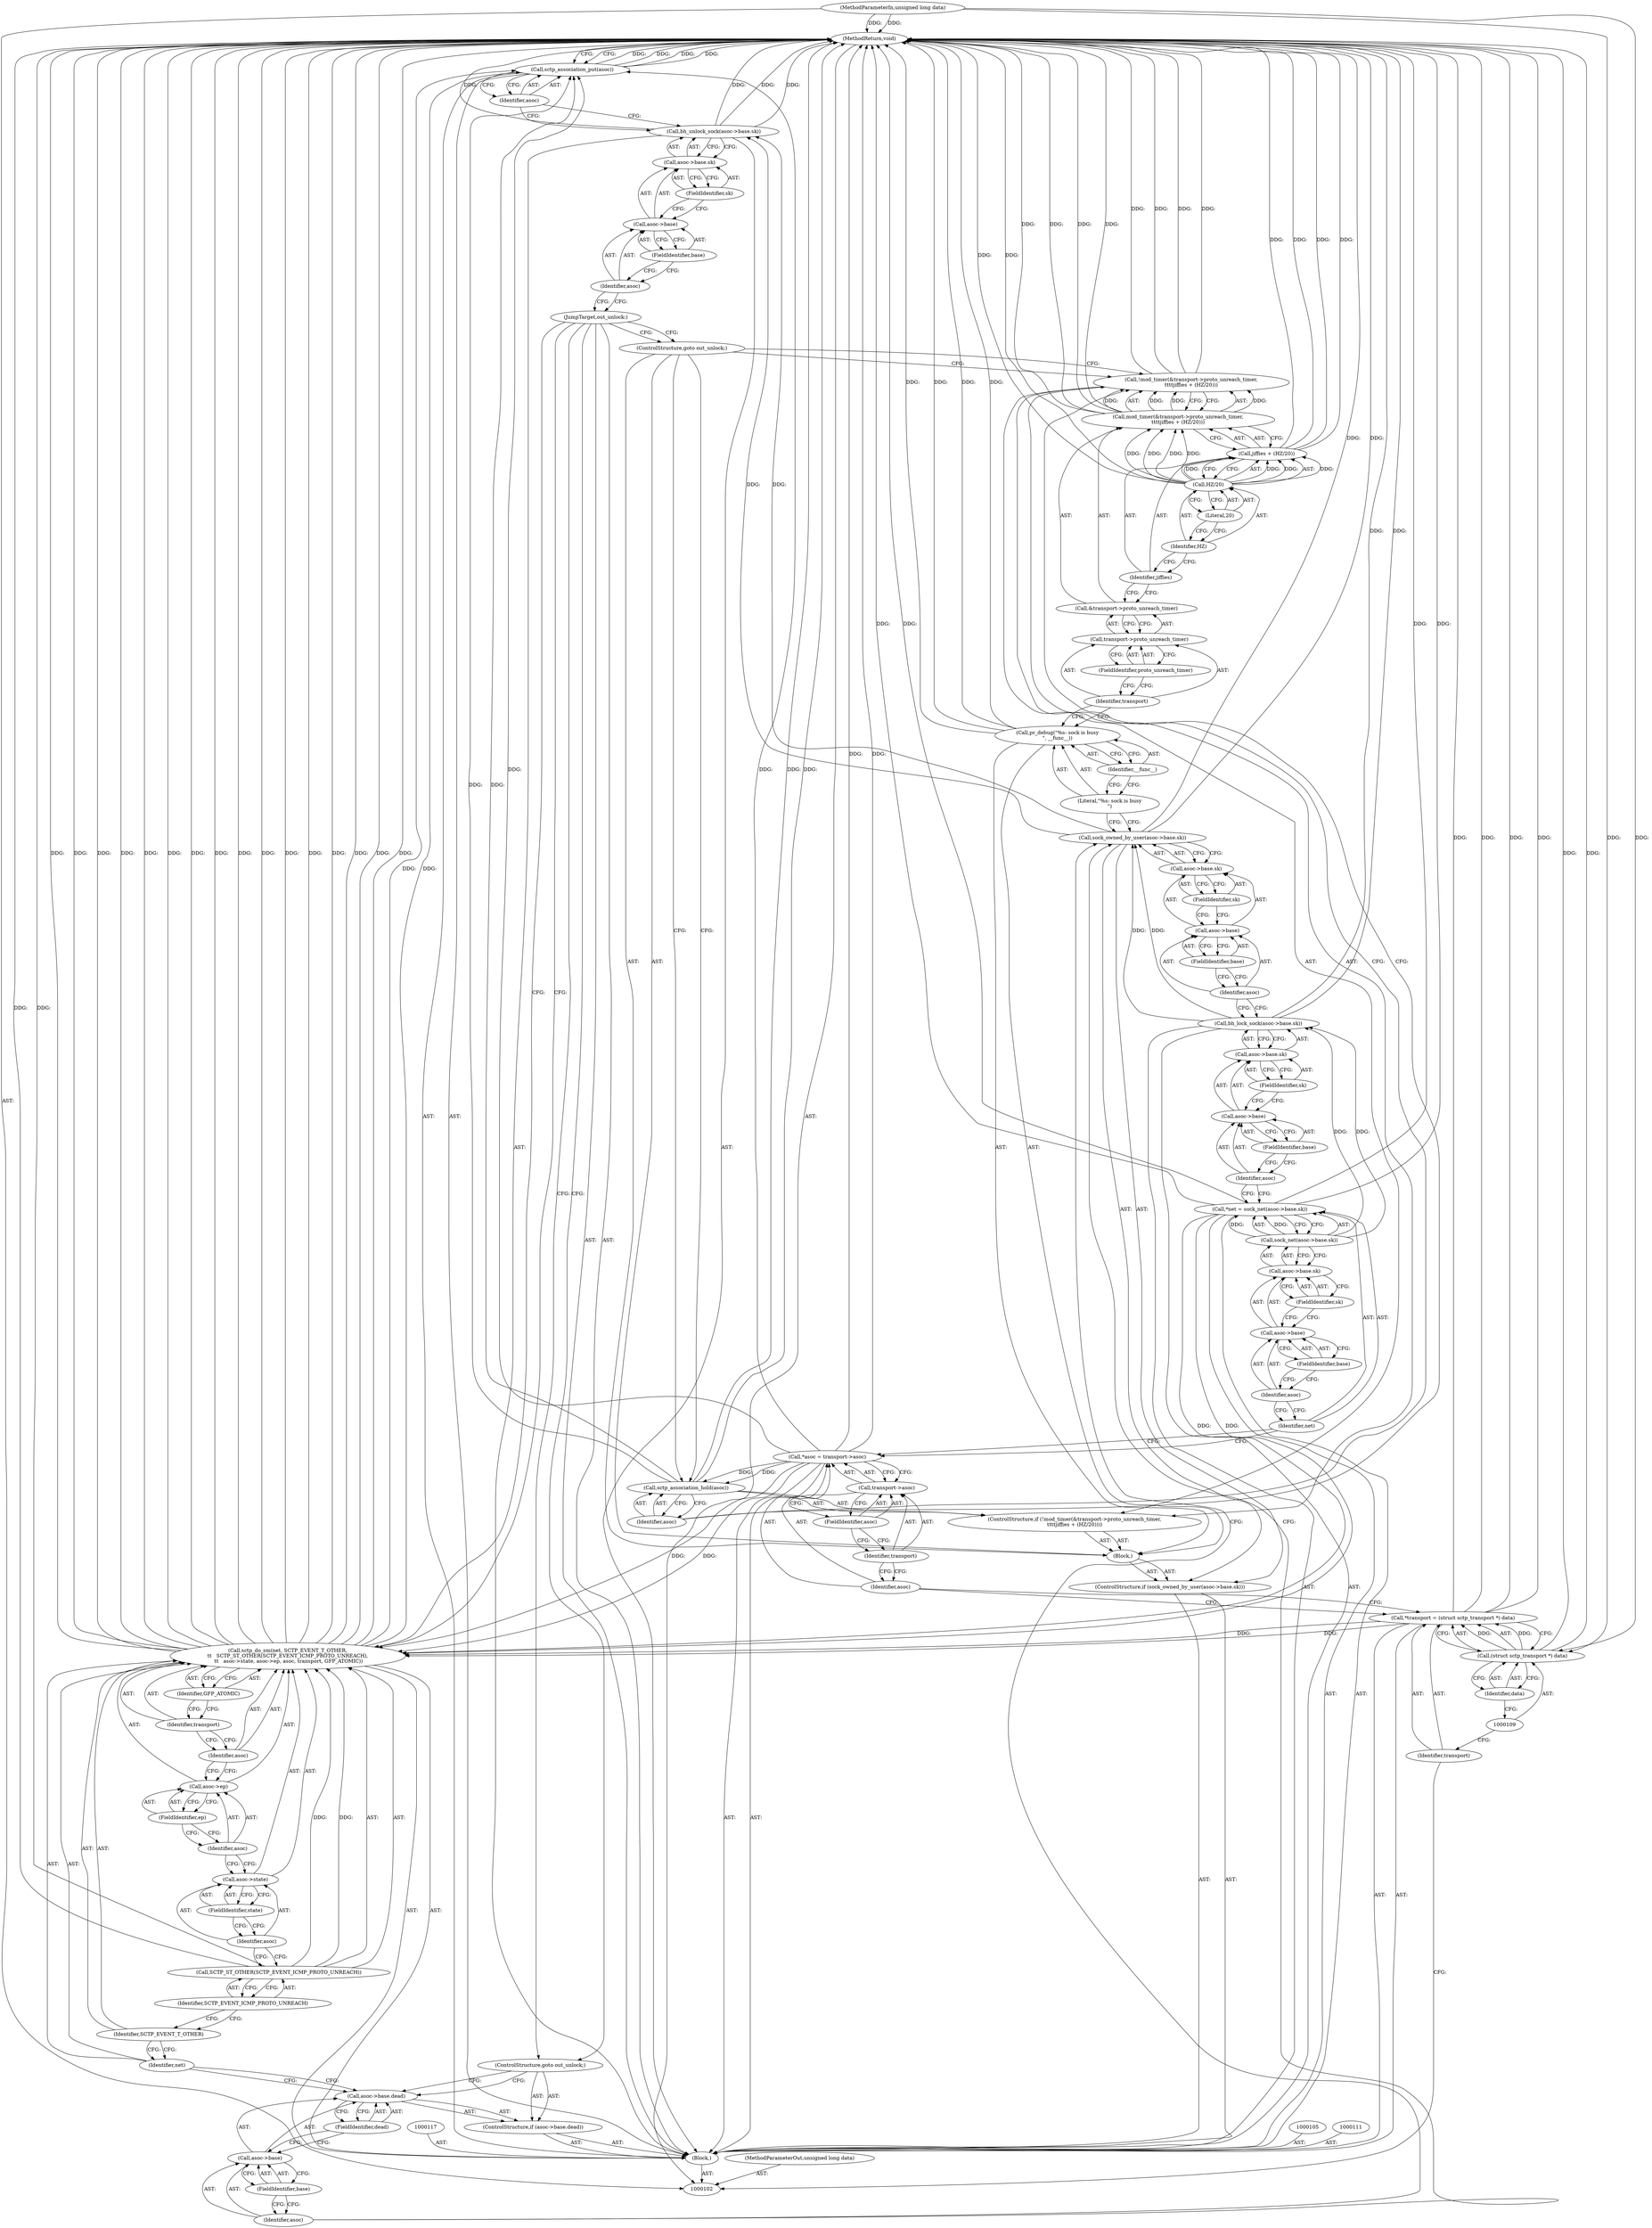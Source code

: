 digraph "1_linux_635682a14427d241bab7bbdeebb48a7d7b91638e_0" {
"1000188" [label="(MethodReturn,void)"];
"1000103" [label="(MethodParameterIn,unsigned long data)"];
"1000285" [label="(MethodParameterOut,unsigned long data)"];
"1000146" [label="(Call,&transport->proto_unreach_timer)"];
"1000147" [label="(Call,transport->proto_unreach_timer)"];
"1000148" [label="(Identifier,transport)"];
"1000143" [label="(ControlStructure,if (!mod_timer(&transport->proto_unreach_timer,\n\t\t\t\tjiffies + (HZ/20))))"];
"1000149" [label="(FieldIdentifier,proto_unreach_timer)"];
"1000144" [label="(Call,!mod_timer(&transport->proto_unreach_timer,\n\t\t\t\tjiffies + (HZ/20)))"];
"1000145" [label="(Call,mod_timer(&transport->proto_unreach_timer,\n\t\t\t\tjiffies + (HZ/20)))"];
"1000152" [label="(Call,HZ/20)"];
"1000153" [label="(Identifier,HZ)"];
"1000154" [label="(Literal,20)"];
"1000150" [label="(Call,jiffies + (HZ/20))"];
"1000151" [label="(Identifier,jiffies)"];
"1000156" [label="(Identifier,asoc)"];
"1000155" [label="(Call,sctp_association_hold(asoc))"];
"1000157" [label="(ControlStructure,goto out_unlock;)"];
"1000104" [label="(Block,)"];
"1000158" [label="(ControlStructure,if (asoc->base.dead))"];
"1000162" [label="(FieldIdentifier,base)"];
"1000163" [label="(FieldIdentifier,dead)"];
"1000159" [label="(Call,asoc->base.dead)"];
"1000160" [label="(Call,asoc->base)"];
"1000161" [label="(Identifier,asoc)"];
"1000164" [label="(ControlStructure,goto out_unlock;)"];
"1000165" [label="(Call,sctp_do_sm(net, SCTP_EVENT_T_OTHER,\n\t\t   SCTP_ST_OTHER(SCTP_EVENT_ICMP_PROTO_UNREACH),\n \t\t   asoc->state, asoc->ep, asoc, transport, GFP_ATOMIC))"];
"1000166" [label="(Identifier,net)"];
"1000167" [label="(Identifier,SCTP_EVENT_T_OTHER)"];
"1000169" [label="(Identifier,SCTP_EVENT_ICMP_PROTO_UNREACH)"];
"1000168" [label="(Call,SCTP_ST_OTHER(SCTP_EVENT_ICMP_PROTO_UNREACH))"];
"1000172" [label="(FieldIdentifier,state)"];
"1000173" [label="(Call,asoc->ep)"];
"1000174" [label="(Identifier,asoc)"];
"1000175" [label="(FieldIdentifier,ep)"];
"1000176" [label="(Identifier,asoc)"];
"1000177" [label="(Identifier,transport)"];
"1000178" [label="(Identifier,GFP_ATOMIC)"];
"1000170" [label="(Call,asoc->state)"];
"1000171" [label="(Identifier,asoc)"];
"1000179" [label="(JumpTarget,out_unlock:)"];
"1000180" [label="(Call,bh_unlock_sock(asoc->base.sk))"];
"1000181" [label="(Call,asoc->base.sk)"];
"1000182" [label="(Call,asoc->base)"];
"1000183" [label="(Identifier,asoc)"];
"1000184" [label="(FieldIdentifier,base)"];
"1000185" [label="(FieldIdentifier,sk)"];
"1000106" [label="(Call,*transport = (struct sctp_transport *) data)"];
"1000107" [label="(Identifier,transport)"];
"1000108" [label="(Call,(struct sctp_transport *) data)"];
"1000110" [label="(Identifier,data)"];
"1000186" [label="(Call,sctp_association_put(asoc))"];
"1000187" [label="(Identifier,asoc)"];
"1000112" [label="(Call,*asoc = transport->asoc)"];
"1000113" [label="(Identifier,asoc)"];
"1000114" [label="(Call,transport->asoc)"];
"1000115" [label="(Identifier,transport)"];
"1000116" [label="(FieldIdentifier,asoc)"];
"1000118" [label="(Call,*net = sock_net(asoc->base.sk))"];
"1000119" [label="(Identifier,net)"];
"1000120" [label="(Call,sock_net(asoc->base.sk))"];
"1000121" [label="(Call,asoc->base.sk)"];
"1000122" [label="(Call,asoc->base)"];
"1000123" [label="(Identifier,asoc)"];
"1000124" [label="(FieldIdentifier,base)"];
"1000125" [label="(FieldIdentifier,sk)"];
"1000126" [label="(Call,bh_lock_sock(asoc->base.sk))"];
"1000127" [label="(Call,asoc->base.sk)"];
"1000128" [label="(Call,asoc->base)"];
"1000129" [label="(Identifier,asoc)"];
"1000130" [label="(FieldIdentifier,base)"];
"1000131" [label="(FieldIdentifier,sk)"];
"1000132" [label="(ControlStructure,if (sock_owned_by_user(asoc->base.sk)))"];
"1000134" [label="(Call,asoc->base.sk)"];
"1000135" [label="(Call,asoc->base)"];
"1000136" [label="(Identifier,asoc)"];
"1000137" [label="(FieldIdentifier,base)"];
"1000138" [label="(FieldIdentifier,sk)"];
"1000139" [label="(Block,)"];
"1000133" [label="(Call,sock_owned_by_user(asoc->base.sk))"];
"1000141" [label="(Literal,\"%s: sock is busy\n\")"];
"1000140" [label="(Call,pr_debug(\"%s: sock is busy\n\", __func__))"];
"1000142" [label="(Identifier,__func__)"];
"1000188" -> "1000102"  [label="AST: "];
"1000188" -> "1000186"  [label="CFG: "];
"1000165" -> "1000188"  [label="DDG: "];
"1000165" -> "1000188"  [label="DDG: "];
"1000165" -> "1000188"  [label="DDG: "];
"1000165" -> "1000188"  [label="DDG: "];
"1000165" -> "1000188"  [label="DDG: "];
"1000165" -> "1000188"  [label="DDG: "];
"1000165" -> "1000188"  [label="DDG: "];
"1000165" -> "1000188"  [label="DDG: "];
"1000106" -> "1000188"  [label="DDG: "];
"1000106" -> "1000188"  [label="DDG: "];
"1000168" -> "1000188"  [label="DDG: "];
"1000112" -> "1000188"  [label="DDG: "];
"1000180" -> "1000188"  [label="DDG: "];
"1000180" -> "1000188"  [label="DDG: "];
"1000152" -> "1000188"  [label="DDG: "];
"1000144" -> "1000188"  [label="DDG: "];
"1000144" -> "1000188"  [label="DDG: "];
"1000118" -> "1000188"  [label="DDG: "];
"1000118" -> "1000188"  [label="DDG: "];
"1000145" -> "1000188"  [label="DDG: "];
"1000145" -> "1000188"  [label="DDG: "];
"1000186" -> "1000188"  [label="DDG: "];
"1000186" -> "1000188"  [label="DDG: "];
"1000126" -> "1000188"  [label="DDG: "];
"1000140" -> "1000188"  [label="DDG: "];
"1000140" -> "1000188"  [label="DDG: "];
"1000150" -> "1000188"  [label="DDG: "];
"1000150" -> "1000188"  [label="DDG: "];
"1000155" -> "1000188"  [label="DDG: "];
"1000103" -> "1000188"  [label="DDG: "];
"1000133" -> "1000188"  [label="DDG: "];
"1000108" -> "1000188"  [label="DDG: "];
"1000103" -> "1000102"  [label="AST: "];
"1000103" -> "1000188"  [label="DDG: "];
"1000103" -> "1000108"  [label="DDG: "];
"1000285" -> "1000102"  [label="AST: "];
"1000146" -> "1000145"  [label="AST: "];
"1000146" -> "1000147"  [label="CFG: "];
"1000147" -> "1000146"  [label="AST: "];
"1000151" -> "1000146"  [label="CFG: "];
"1000147" -> "1000146"  [label="AST: "];
"1000147" -> "1000149"  [label="CFG: "];
"1000148" -> "1000147"  [label="AST: "];
"1000149" -> "1000147"  [label="AST: "];
"1000146" -> "1000147"  [label="CFG: "];
"1000148" -> "1000147"  [label="AST: "];
"1000148" -> "1000140"  [label="CFG: "];
"1000149" -> "1000148"  [label="CFG: "];
"1000143" -> "1000139"  [label="AST: "];
"1000144" -> "1000143"  [label="AST: "];
"1000155" -> "1000143"  [label="AST: "];
"1000149" -> "1000147"  [label="AST: "];
"1000149" -> "1000148"  [label="CFG: "];
"1000147" -> "1000149"  [label="CFG: "];
"1000144" -> "1000143"  [label="AST: "];
"1000144" -> "1000145"  [label="CFG: "];
"1000145" -> "1000144"  [label="AST: "];
"1000156" -> "1000144"  [label="CFG: "];
"1000157" -> "1000144"  [label="CFG: "];
"1000144" -> "1000188"  [label="DDG: "];
"1000144" -> "1000188"  [label="DDG: "];
"1000145" -> "1000144"  [label="DDG: "];
"1000145" -> "1000144"  [label="DDG: "];
"1000145" -> "1000144"  [label="AST: "];
"1000145" -> "1000150"  [label="CFG: "];
"1000146" -> "1000145"  [label="AST: "];
"1000150" -> "1000145"  [label="AST: "];
"1000144" -> "1000145"  [label="CFG: "];
"1000145" -> "1000188"  [label="DDG: "];
"1000145" -> "1000188"  [label="DDG: "];
"1000145" -> "1000144"  [label="DDG: "];
"1000145" -> "1000144"  [label="DDG: "];
"1000152" -> "1000145"  [label="DDG: "];
"1000152" -> "1000145"  [label="DDG: "];
"1000152" -> "1000150"  [label="AST: "];
"1000152" -> "1000154"  [label="CFG: "];
"1000153" -> "1000152"  [label="AST: "];
"1000154" -> "1000152"  [label="AST: "];
"1000150" -> "1000152"  [label="CFG: "];
"1000152" -> "1000188"  [label="DDG: "];
"1000152" -> "1000145"  [label="DDG: "];
"1000152" -> "1000145"  [label="DDG: "];
"1000152" -> "1000150"  [label="DDG: "];
"1000152" -> "1000150"  [label="DDG: "];
"1000153" -> "1000152"  [label="AST: "];
"1000153" -> "1000151"  [label="CFG: "];
"1000154" -> "1000153"  [label="CFG: "];
"1000154" -> "1000152"  [label="AST: "];
"1000154" -> "1000153"  [label="CFG: "];
"1000152" -> "1000154"  [label="CFG: "];
"1000150" -> "1000145"  [label="AST: "];
"1000150" -> "1000152"  [label="CFG: "];
"1000151" -> "1000150"  [label="AST: "];
"1000152" -> "1000150"  [label="AST: "];
"1000145" -> "1000150"  [label="CFG: "];
"1000150" -> "1000188"  [label="DDG: "];
"1000150" -> "1000188"  [label="DDG: "];
"1000152" -> "1000150"  [label="DDG: "];
"1000152" -> "1000150"  [label="DDG: "];
"1000151" -> "1000150"  [label="AST: "];
"1000151" -> "1000146"  [label="CFG: "];
"1000153" -> "1000151"  [label="CFG: "];
"1000156" -> "1000155"  [label="AST: "];
"1000156" -> "1000144"  [label="CFG: "];
"1000155" -> "1000156"  [label="CFG: "];
"1000155" -> "1000143"  [label="AST: "];
"1000155" -> "1000156"  [label="CFG: "];
"1000156" -> "1000155"  [label="AST: "];
"1000157" -> "1000155"  [label="CFG: "];
"1000155" -> "1000188"  [label="DDG: "];
"1000112" -> "1000155"  [label="DDG: "];
"1000155" -> "1000186"  [label="DDG: "];
"1000157" -> "1000139"  [label="AST: "];
"1000157" -> "1000155"  [label="CFG: "];
"1000157" -> "1000144"  [label="CFG: "];
"1000179" -> "1000157"  [label="CFG: "];
"1000104" -> "1000102"  [label="AST: "];
"1000105" -> "1000104"  [label="AST: "];
"1000106" -> "1000104"  [label="AST: "];
"1000111" -> "1000104"  [label="AST: "];
"1000112" -> "1000104"  [label="AST: "];
"1000117" -> "1000104"  [label="AST: "];
"1000118" -> "1000104"  [label="AST: "];
"1000126" -> "1000104"  [label="AST: "];
"1000132" -> "1000104"  [label="AST: "];
"1000158" -> "1000104"  [label="AST: "];
"1000165" -> "1000104"  [label="AST: "];
"1000179" -> "1000104"  [label="AST: "];
"1000180" -> "1000104"  [label="AST: "];
"1000186" -> "1000104"  [label="AST: "];
"1000158" -> "1000104"  [label="AST: "];
"1000159" -> "1000158"  [label="AST: "];
"1000164" -> "1000158"  [label="AST: "];
"1000162" -> "1000160"  [label="AST: "];
"1000162" -> "1000161"  [label="CFG: "];
"1000160" -> "1000162"  [label="CFG: "];
"1000163" -> "1000159"  [label="AST: "];
"1000163" -> "1000160"  [label="CFG: "];
"1000159" -> "1000163"  [label="CFG: "];
"1000159" -> "1000158"  [label="AST: "];
"1000159" -> "1000163"  [label="CFG: "];
"1000160" -> "1000159"  [label="AST: "];
"1000163" -> "1000159"  [label="AST: "];
"1000164" -> "1000159"  [label="CFG: "];
"1000166" -> "1000159"  [label="CFG: "];
"1000160" -> "1000159"  [label="AST: "];
"1000160" -> "1000162"  [label="CFG: "];
"1000161" -> "1000160"  [label="AST: "];
"1000162" -> "1000160"  [label="AST: "];
"1000163" -> "1000160"  [label="CFG: "];
"1000161" -> "1000160"  [label="AST: "];
"1000161" -> "1000133"  [label="CFG: "];
"1000162" -> "1000161"  [label="CFG: "];
"1000164" -> "1000158"  [label="AST: "];
"1000164" -> "1000159"  [label="CFG: "];
"1000179" -> "1000164"  [label="CFG: "];
"1000165" -> "1000104"  [label="AST: "];
"1000165" -> "1000178"  [label="CFG: "];
"1000166" -> "1000165"  [label="AST: "];
"1000167" -> "1000165"  [label="AST: "];
"1000168" -> "1000165"  [label="AST: "];
"1000170" -> "1000165"  [label="AST: "];
"1000173" -> "1000165"  [label="AST: "];
"1000176" -> "1000165"  [label="AST: "];
"1000177" -> "1000165"  [label="AST: "];
"1000178" -> "1000165"  [label="AST: "];
"1000179" -> "1000165"  [label="CFG: "];
"1000165" -> "1000188"  [label="DDG: "];
"1000165" -> "1000188"  [label="DDG: "];
"1000165" -> "1000188"  [label="DDG: "];
"1000165" -> "1000188"  [label="DDG: "];
"1000165" -> "1000188"  [label="DDG: "];
"1000165" -> "1000188"  [label="DDG: "];
"1000165" -> "1000188"  [label="DDG: "];
"1000165" -> "1000188"  [label="DDG: "];
"1000118" -> "1000165"  [label="DDG: "];
"1000168" -> "1000165"  [label="DDG: "];
"1000112" -> "1000165"  [label="DDG: "];
"1000106" -> "1000165"  [label="DDG: "];
"1000165" -> "1000186"  [label="DDG: "];
"1000166" -> "1000165"  [label="AST: "];
"1000166" -> "1000159"  [label="CFG: "];
"1000167" -> "1000166"  [label="CFG: "];
"1000167" -> "1000165"  [label="AST: "];
"1000167" -> "1000166"  [label="CFG: "];
"1000169" -> "1000167"  [label="CFG: "];
"1000169" -> "1000168"  [label="AST: "];
"1000169" -> "1000167"  [label="CFG: "];
"1000168" -> "1000169"  [label="CFG: "];
"1000168" -> "1000165"  [label="AST: "];
"1000168" -> "1000169"  [label="CFG: "];
"1000169" -> "1000168"  [label="AST: "];
"1000171" -> "1000168"  [label="CFG: "];
"1000168" -> "1000188"  [label="DDG: "];
"1000168" -> "1000165"  [label="DDG: "];
"1000172" -> "1000170"  [label="AST: "];
"1000172" -> "1000171"  [label="CFG: "];
"1000170" -> "1000172"  [label="CFG: "];
"1000173" -> "1000165"  [label="AST: "];
"1000173" -> "1000175"  [label="CFG: "];
"1000174" -> "1000173"  [label="AST: "];
"1000175" -> "1000173"  [label="AST: "];
"1000176" -> "1000173"  [label="CFG: "];
"1000174" -> "1000173"  [label="AST: "];
"1000174" -> "1000170"  [label="CFG: "];
"1000175" -> "1000174"  [label="CFG: "];
"1000175" -> "1000173"  [label="AST: "];
"1000175" -> "1000174"  [label="CFG: "];
"1000173" -> "1000175"  [label="CFG: "];
"1000176" -> "1000165"  [label="AST: "];
"1000176" -> "1000173"  [label="CFG: "];
"1000177" -> "1000176"  [label="CFG: "];
"1000177" -> "1000165"  [label="AST: "];
"1000177" -> "1000176"  [label="CFG: "];
"1000178" -> "1000177"  [label="CFG: "];
"1000178" -> "1000165"  [label="AST: "];
"1000178" -> "1000177"  [label="CFG: "];
"1000165" -> "1000178"  [label="CFG: "];
"1000170" -> "1000165"  [label="AST: "];
"1000170" -> "1000172"  [label="CFG: "];
"1000171" -> "1000170"  [label="AST: "];
"1000172" -> "1000170"  [label="AST: "];
"1000174" -> "1000170"  [label="CFG: "];
"1000171" -> "1000170"  [label="AST: "];
"1000171" -> "1000168"  [label="CFG: "];
"1000172" -> "1000171"  [label="CFG: "];
"1000179" -> "1000104"  [label="AST: "];
"1000179" -> "1000165"  [label="CFG: "];
"1000179" -> "1000157"  [label="CFG: "];
"1000179" -> "1000164"  [label="CFG: "];
"1000183" -> "1000179"  [label="CFG: "];
"1000180" -> "1000104"  [label="AST: "];
"1000180" -> "1000181"  [label="CFG: "];
"1000181" -> "1000180"  [label="AST: "];
"1000187" -> "1000180"  [label="CFG: "];
"1000180" -> "1000188"  [label="DDG: "];
"1000180" -> "1000188"  [label="DDG: "];
"1000133" -> "1000180"  [label="DDG: "];
"1000181" -> "1000180"  [label="AST: "];
"1000181" -> "1000185"  [label="CFG: "];
"1000182" -> "1000181"  [label="AST: "];
"1000185" -> "1000181"  [label="AST: "];
"1000180" -> "1000181"  [label="CFG: "];
"1000182" -> "1000181"  [label="AST: "];
"1000182" -> "1000184"  [label="CFG: "];
"1000183" -> "1000182"  [label="AST: "];
"1000184" -> "1000182"  [label="AST: "];
"1000185" -> "1000182"  [label="CFG: "];
"1000183" -> "1000182"  [label="AST: "];
"1000183" -> "1000179"  [label="CFG: "];
"1000184" -> "1000183"  [label="CFG: "];
"1000184" -> "1000182"  [label="AST: "];
"1000184" -> "1000183"  [label="CFG: "];
"1000182" -> "1000184"  [label="CFG: "];
"1000185" -> "1000181"  [label="AST: "];
"1000185" -> "1000182"  [label="CFG: "];
"1000181" -> "1000185"  [label="CFG: "];
"1000106" -> "1000104"  [label="AST: "];
"1000106" -> "1000108"  [label="CFG: "];
"1000107" -> "1000106"  [label="AST: "];
"1000108" -> "1000106"  [label="AST: "];
"1000113" -> "1000106"  [label="CFG: "];
"1000106" -> "1000188"  [label="DDG: "];
"1000106" -> "1000188"  [label="DDG: "];
"1000108" -> "1000106"  [label="DDG: "];
"1000106" -> "1000165"  [label="DDG: "];
"1000107" -> "1000106"  [label="AST: "];
"1000107" -> "1000102"  [label="CFG: "];
"1000109" -> "1000107"  [label="CFG: "];
"1000108" -> "1000106"  [label="AST: "];
"1000108" -> "1000110"  [label="CFG: "];
"1000109" -> "1000108"  [label="AST: "];
"1000110" -> "1000108"  [label="AST: "];
"1000106" -> "1000108"  [label="CFG: "];
"1000108" -> "1000188"  [label="DDG: "];
"1000108" -> "1000106"  [label="DDG: "];
"1000103" -> "1000108"  [label="DDG: "];
"1000110" -> "1000108"  [label="AST: "];
"1000110" -> "1000109"  [label="CFG: "];
"1000108" -> "1000110"  [label="CFG: "];
"1000186" -> "1000104"  [label="AST: "];
"1000186" -> "1000187"  [label="CFG: "];
"1000187" -> "1000186"  [label="AST: "];
"1000188" -> "1000186"  [label="CFG: "];
"1000186" -> "1000188"  [label="DDG: "];
"1000186" -> "1000188"  [label="DDG: "];
"1000165" -> "1000186"  [label="DDG: "];
"1000112" -> "1000186"  [label="DDG: "];
"1000155" -> "1000186"  [label="DDG: "];
"1000187" -> "1000186"  [label="AST: "];
"1000187" -> "1000180"  [label="CFG: "];
"1000186" -> "1000187"  [label="CFG: "];
"1000112" -> "1000104"  [label="AST: "];
"1000112" -> "1000114"  [label="CFG: "];
"1000113" -> "1000112"  [label="AST: "];
"1000114" -> "1000112"  [label="AST: "];
"1000119" -> "1000112"  [label="CFG: "];
"1000112" -> "1000188"  [label="DDG: "];
"1000112" -> "1000155"  [label="DDG: "];
"1000112" -> "1000165"  [label="DDG: "];
"1000112" -> "1000186"  [label="DDG: "];
"1000113" -> "1000112"  [label="AST: "];
"1000113" -> "1000106"  [label="CFG: "];
"1000115" -> "1000113"  [label="CFG: "];
"1000114" -> "1000112"  [label="AST: "];
"1000114" -> "1000116"  [label="CFG: "];
"1000115" -> "1000114"  [label="AST: "];
"1000116" -> "1000114"  [label="AST: "];
"1000112" -> "1000114"  [label="CFG: "];
"1000115" -> "1000114"  [label="AST: "];
"1000115" -> "1000113"  [label="CFG: "];
"1000116" -> "1000115"  [label="CFG: "];
"1000116" -> "1000114"  [label="AST: "];
"1000116" -> "1000115"  [label="CFG: "];
"1000114" -> "1000116"  [label="CFG: "];
"1000118" -> "1000104"  [label="AST: "];
"1000118" -> "1000120"  [label="CFG: "];
"1000119" -> "1000118"  [label="AST: "];
"1000120" -> "1000118"  [label="AST: "];
"1000129" -> "1000118"  [label="CFG: "];
"1000118" -> "1000188"  [label="DDG: "];
"1000118" -> "1000188"  [label="DDG: "];
"1000120" -> "1000118"  [label="DDG: "];
"1000118" -> "1000165"  [label="DDG: "];
"1000119" -> "1000118"  [label="AST: "];
"1000119" -> "1000112"  [label="CFG: "];
"1000123" -> "1000119"  [label="CFG: "];
"1000120" -> "1000118"  [label="AST: "];
"1000120" -> "1000121"  [label="CFG: "];
"1000121" -> "1000120"  [label="AST: "];
"1000118" -> "1000120"  [label="CFG: "];
"1000120" -> "1000118"  [label="DDG: "];
"1000120" -> "1000126"  [label="DDG: "];
"1000121" -> "1000120"  [label="AST: "];
"1000121" -> "1000125"  [label="CFG: "];
"1000122" -> "1000121"  [label="AST: "];
"1000125" -> "1000121"  [label="AST: "];
"1000120" -> "1000121"  [label="CFG: "];
"1000122" -> "1000121"  [label="AST: "];
"1000122" -> "1000124"  [label="CFG: "];
"1000123" -> "1000122"  [label="AST: "];
"1000124" -> "1000122"  [label="AST: "];
"1000125" -> "1000122"  [label="CFG: "];
"1000123" -> "1000122"  [label="AST: "];
"1000123" -> "1000119"  [label="CFG: "];
"1000124" -> "1000123"  [label="CFG: "];
"1000124" -> "1000122"  [label="AST: "];
"1000124" -> "1000123"  [label="CFG: "];
"1000122" -> "1000124"  [label="CFG: "];
"1000125" -> "1000121"  [label="AST: "];
"1000125" -> "1000122"  [label="CFG: "];
"1000121" -> "1000125"  [label="CFG: "];
"1000126" -> "1000104"  [label="AST: "];
"1000126" -> "1000127"  [label="CFG: "];
"1000127" -> "1000126"  [label="AST: "];
"1000136" -> "1000126"  [label="CFG: "];
"1000126" -> "1000188"  [label="DDG: "];
"1000120" -> "1000126"  [label="DDG: "];
"1000126" -> "1000133"  [label="DDG: "];
"1000127" -> "1000126"  [label="AST: "];
"1000127" -> "1000131"  [label="CFG: "];
"1000128" -> "1000127"  [label="AST: "];
"1000131" -> "1000127"  [label="AST: "];
"1000126" -> "1000127"  [label="CFG: "];
"1000128" -> "1000127"  [label="AST: "];
"1000128" -> "1000130"  [label="CFG: "];
"1000129" -> "1000128"  [label="AST: "];
"1000130" -> "1000128"  [label="AST: "];
"1000131" -> "1000128"  [label="CFG: "];
"1000129" -> "1000128"  [label="AST: "];
"1000129" -> "1000118"  [label="CFG: "];
"1000130" -> "1000129"  [label="CFG: "];
"1000130" -> "1000128"  [label="AST: "];
"1000130" -> "1000129"  [label="CFG: "];
"1000128" -> "1000130"  [label="CFG: "];
"1000131" -> "1000127"  [label="AST: "];
"1000131" -> "1000128"  [label="CFG: "];
"1000127" -> "1000131"  [label="CFG: "];
"1000132" -> "1000104"  [label="AST: "];
"1000133" -> "1000132"  [label="AST: "];
"1000139" -> "1000132"  [label="AST: "];
"1000134" -> "1000133"  [label="AST: "];
"1000134" -> "1000138"  [label="CFG: "];
"1000135" -> "1000134"  [label="AST: "];
"1000138" -> "1000134"  [label="AST: "];
"1000133" -> "1000134"  [label="CFG: "];
"1000135" -> "1000134"  [label="AST: "];
"1000135" -> "1000137"  [label="CFG: "];
"1000136" -> "1000135"  [label="AST: "];
"1000137" -> "1000135"  [label="AST: "];
"1000138" -> "1000135"  [label="CFG: "];
"1000136" -> "1000135"  [label="AST: "];
"1000136" -> "1000126"  [label="CFG: "];
"1000137" -> "1000136"  [label="CFG: "];
"1000137" -> "1000135"  [label="AST: "];
"1000137" -> "1000136"  [label="CFG: "];
"1000135" -> "1000137"  [label="CFG: "];
"1000138" -> "1000134"  [label="AST: "];
"1000138" -> "1000135"  [label="CFG: "];
"1000134" -> "1000138"  [label="CFG: "];
"1000139" -> "1000132"  [label="AST: "];
"1000140" -> "1000139"  [label="AST: "];
"1000143" -> "1000139"  [label="AST: "];
"1000157" -> "1000139"  [label="AST: "];
"1000133" -> "1000132"  [label="AST: "];
"1000133" -> "1000134"  [label="CFG: "];
"1000134" -> "1000133"  [label="AST: "];
"1000141" -> "1000133"  [label="CFG: "];
"1000161" -> "1000133"  [label="CFG: "];
"1000133" -> "1000188"  [label="DDG: "];
"1000126" -> "1000133"  [label="DDG: "];
"1000133" -> "1000180"  [label="DDG: "];
"1000141" -> "1000140"  [label="AST: "];
"1000141" -> "1000133"  [label="CFG: "];
"1000142" -> "1000141"  [label="CFG: "];
"1000140" -> "1000139"  [label="AST: "];
"1000140" -> "1000142"  [label="CFG: "];
"1000141" -> "1000140"  [label="AST: "];
"1000142" -> "1000140"  [label="AST: "];
"1000148" -> "1000140"  [label="CFG: "];
"1000140" -> "1000188"  [label="DDG: "];
"1000140" -> "1000188"  [label="DDG: "];
"1000142" -> "1000140"  [label="AST: "];
"1000142" -> "1000141"  [label="CFG: "];
"1000140" -> "1000142"  [label="CFG: "];
}
